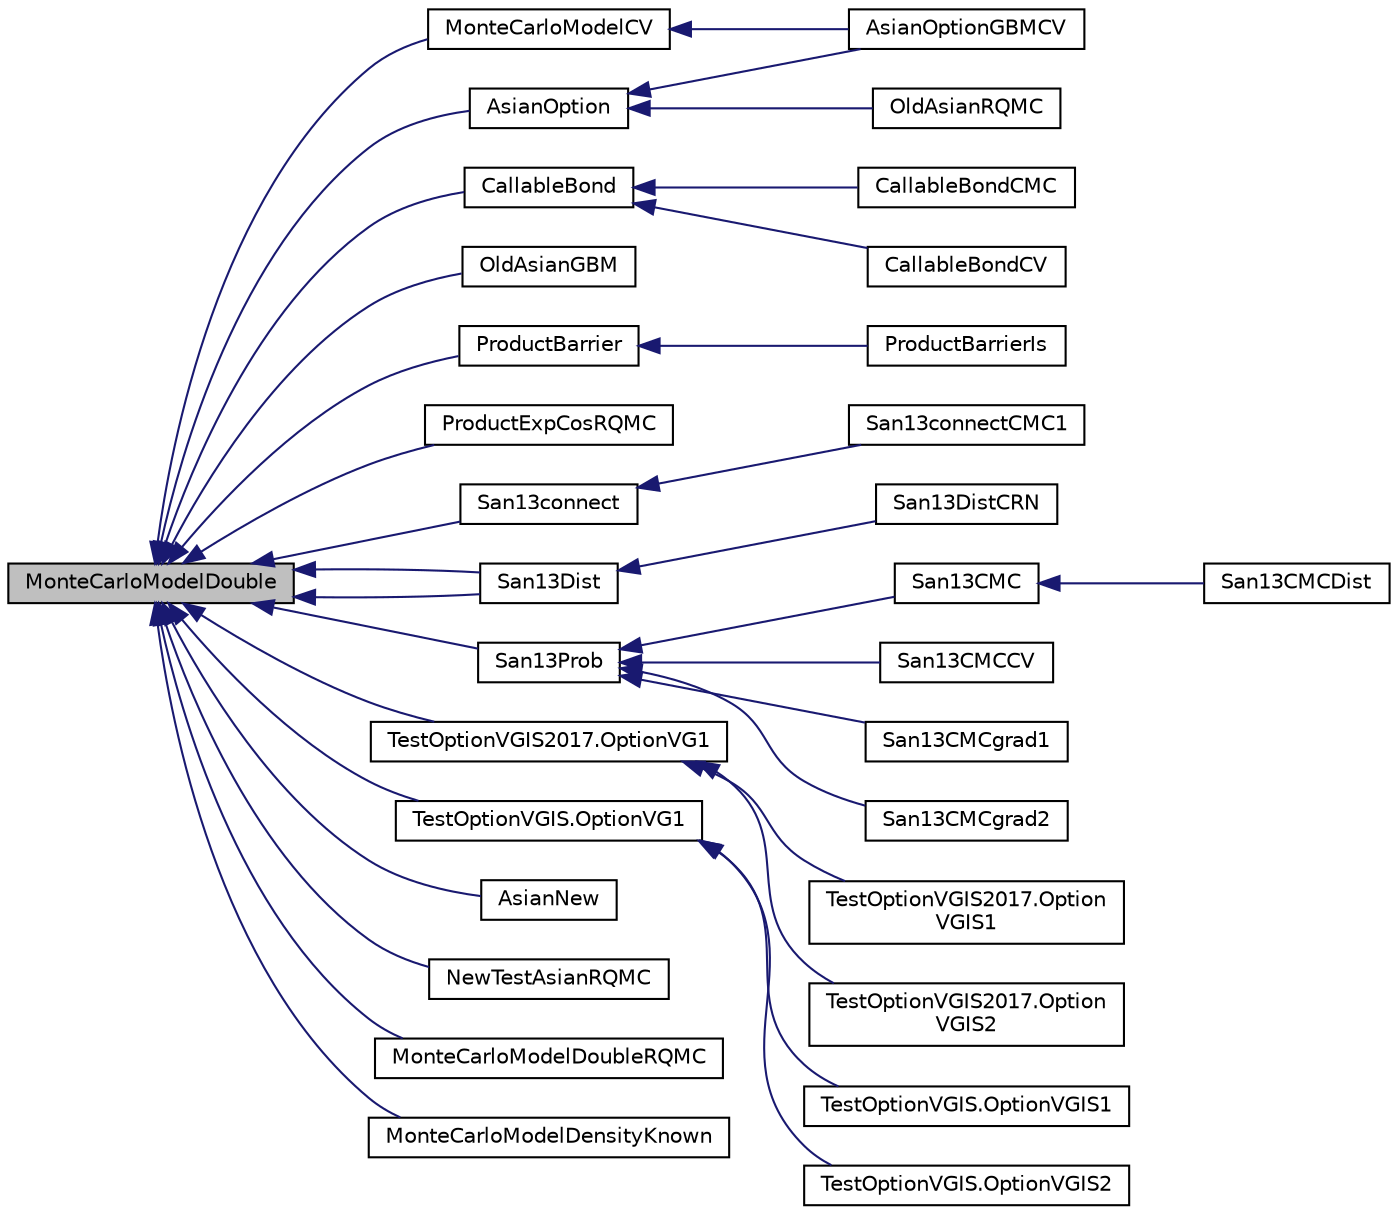 digraph "MonteCarloModelDouble"
{
 // INTERACTIVE_SVG=YES
  bgcolor="transparent";
  edge [fontname="Helvetica",fontsize="10",labelfontname="Helvetica",labelfontsize="10"];
  node [fontname="Helvetica",fontsize="10",shape=record];
  rankdir="LR";
  Node0 [label="MonteCarloModelDouble",height=0.2,width=0.4,color="black", fillcolor="grey75", style="filled", fontcolor="black"];
  Node0 -> Node1 [dir="back",color="midnightblue",fontsize="10",style="solid",fontname="Helvetica"];
  Node1 [label="AsianOption",height=0.2,width=0.4,color="black",URL="$d9/d89/classift6561examples_1_1AsianOption.html",tooltip="This class represents an Asian average price call option with European exercise type. "];
  Node1 -> Node2 [dir="back",color="midnightblue",fontsize="10",style="solid",fontname="Helvetica"];
  Node2 [label="AsianOptionGBMCV",height=0.2,width=0.4,color="black",URL="$d9/d5d/classift6561examples_1_1AsianOptionGBMCV.html",tooltip="This class represents an Asian Option based on a geometric Brownian motion, for which we use the payo..."];
  Node1 -> Node3 [dir="back",color="midnightblue",fontsize="10",style="solid",fontname="Helvetica"];
  Node3 [label="OldAsianRQMC",height=0.2,width=0.4,color="black",URL="$dd/d0b/classift6561examples_1_1OldAsianRQMC.html"];
  Node0 -> Node4 [dir="back",color="midnightblue",fontsize="10",style="solid",fontname="Helvetica"];
  Node4 [label="CallableBond",height=0.2,width=0.4,color="black",URL="$d8/d72/classift6561examples_1_1CallableBond.html",tooltip="Estimates the value of a callable bond. "];
  Node4 -> Node5 [dir="back",color="midnightblue",fontsize="10",style="solid",fontname="Helvetica"];
  Node5 [label="CallableBondCMC",height=0.2,width=0.4,color="black",URL="$d5/dc2/classift6561examples_1_1CallableBondCMC.html",tooltip="Estimates the value of a callable bond where the coupons are paid at the same time as in..."];
  Node4 -> Node6 [dir="back",color="midnightblue",fontsize="10",style="solid",fontname="Helvetica"];
  Node6 [label="CallableBondCV",height=0.2,width=0.4,color="black",URL="$d3/dd3/classift6561examples_1_1CallableBondCV.html",tooltip="Estimates the value of a callable bond using the uncallable bond as a control variate. "];
  Node0 -> Node7 [dir="back",color="midnightblue",fontsize="10",style="solid",fontname="Helvetica"];
  Node7 [label="OldAsianGBM",height=0.2,width=0.4,color="black",URL="$d4/d54/classift6561examples_1_1OldAsianGBM.html"];
  Node0 -> Node8 [dir="back",color="midnightblue",fontsize="10",style="solid",fontname="Helvetica"];
  Node8 [label="ProductBarrier",height=0.2,width=0.4,color="black",URL="$dc/d19/classift6561examples_1_1ProductBarrier.html"];
  Node8 -> Node9 [dir="back",color="midnightblue",fontsize="10",style="solid",fontname="Helvetica"];
  Node9 [label="ProductBarrierIs",height=0.2,width=0.4,color="black",URL="$d5/d38/classift6561examples_1_1ProductBarrierIs.html"];
  Node0 -> Node10 [dir="back",color="midnightblue",fontsize="10",style="solid",fontname="Helvetica"];
  Node10 [label="ProductExpCosRQMC",height=0.2,width=0.4,color="black",URL="$da/db2/classift6561examples_1_1ProductExpCosRQMC.html"];
  Node0 -> Node11 [dir="back",color="midnightblue",fontsize="10",style="solid",fontname="Helvetica"];
  Node11 [label="San13connect",height=0.2,width=0.4,color="black",URL="$d9/d18/classift6561examples_1_1San13connect.html",tooltip="This class simulates a specific stochastic activity network with 9 nodes and 13 links, taken from Elmaghraby (1977) and used again in L&#39;Ecuyer and Lemieux (2000), \"Variance Reduction via Lattice Rules\". "];
  Node11 -> Node12 [dir="back",color="midnightblue",fontsize="10",style="solid",fontname="Helvetica"];
  Node12 [label="San13connectCMC1",height=0.2,width=0.4,color="black",URL="$dd/dc3/classift6561examples_1_1San13connectCMC1.html",tooltip="This class simulates a specific stochastic activity network with 9 nodes and 13 links, taken from Elmaghraby (1977) and used again in L&#39;Ecuyer and Lemieux (2000), \"Variance Reduction via Lattice Rules\". "];
  Node0 -> Node13 [dir="back",color="midnightblue",fontsize="10",style="solid",fontname="Helvetica"];
  Node13 [label="San13Dist",height=0.2,width=0.4,color="black",URL="$d8/ddc/classift6561examples_1_1San13Dist.html",tooltip="This class simulates a specific stochastic activity network with 9 nodes and 13 links, taken from Elmaghraby (1977) and used again in L&#39;Ecuyer and Lemieux (2000), \"Variance Reduction via Lattice Rules\". "];
  Node13 -> Node14 [dir="back",color="midnightblue",fontsize="10",style="solid",fontname="Helvetica"];
  Node14 [label="San13DistCRN",height=0.2,width=0.4,color="black",URL="$d3/d6c/classift6561examples_1_1San13DistCRN.html",tooltip="Here we compute the empirical distribution of the shortest path lengths and we construct a histogram..."];
  Node0 -> Node15 [dir="back",color="midnightblue",fontsize="10",style="solid",fontname="Helvetica"];
  Node15 [label="San13Prob",height=0.2,width=0.4,color="black",URL="$d1/d19/classift6561examples_1_1San13Prob.html",tooltip="This class simulates a specific stochastic activity network with 9 nodes and 13 links, taken from Elmaghraby (1977) and used again in L&#39;Ecuyer and Lemieux (2000), \"Variance Reduction via Lattice Rules\". "];
  Node15 -> Node16 [dir="back",color="midnightblue",fontsize="10",style="solid",fontname="Helvetica"];
  Node16 [label="San13CMC",height=0.2,width=0.4,color="black",URL="$dd/d09/classift6561examples_1_1San13CMC.html"];
  Node16 -> Node17 [dir="back",color="midnightblue",fontsize="10",style="solid",fontname="Helvetica"];
  Node17 [label="San13CMCDist",height=0.2,width=0.4,color="black",URL="$d0/df9/classift6561examples_1_1San13CMCDist.html",tooltip="Here we compute the empirical distribution of the CMC estimator. "];
  Node15 -> Node18 [dir="back",color="midnightblue",fontsize="10",style="solid",fontname="Helvetica"];
  Node18 [label="San13CMCCV",height=0.2,width=0.4,color="black",URL="$d3/dd1/classift6561examples_1_1San13CMCCV.html"];
  Node15 -> Node19 [dir="back",color="midnightblue",fontsize="10",style="solid",fontname="Helvetica"];
  Node19 [label="San13CMCgrad1",height=0.2,width=0.4,color="black",URL="$d8/da4/classift6561examples_1_1San13CMCgrad1.html"];
  Node15 -> Node20 [dir="back",color="midnightblue",fontsize="10",style="solid",fontname="Helvetica"];
  Node20 [label="San13CMCgrad2",height=0.2,width=0.4,color="black",URL="$d2/df2/classift6561examples_1_1San13CMCgrad2.html"];
  Node0 -> Node21 [dir="back",color="midnightblue",fontsize="10",style="solid",fontname="Helvetica"];
  Node21 [label="TestOptionVGIS2017.OptionVG1",height=0.2,width=0.4,color="black",URL="$df/df4/classift6561examples_1_1TestOptionVGIS2017_1_1OptionVG1.html"];
  Node21 -> Node22 [dir="back",color="midnightblue",fontsize="10",style="solid",fontname="Helvetica"];
  Node22 [label="TestOptionVGIS2017.Option\lVGIS1",height=0.2,width=0.4,color="black",URL="$d0/d9e/classift6561examples_1_1TestOptionVGIS2017_1_1OptionVGIS1.html"];
  Node21 -> Node23 [dir="back",color="midnightblue",fontsize="10",style="solid",fontname="Helvetica"];
  Node23 [label="TestOptionVGIS2017.Option\lVGIS2",height=0.2,width=0.4,color="black",URL="$da/d62/classift6561examples_1_1TestOptionVGIS2017_1_1OptionVGIS2.html"];
  Node0 -> Node24 [dir="back",color="midnightblue",fontsize="10",style="solid",fontname="Helvetica"];
  Node24 [label="TestOptionVGIS.OptionVG1",height=0.2,width=0.4,color="black",URL="$d4/d61/classift6561examples_1_1TestOptionVGIS_1_1OptionVG1.html"];
  Node24 -> Node25 [dir="back",color="midnightblue",fontsize="10",style="solid",fontname="Helvetica"];
  Node25 [label="TestOptionVGIS.OptionVGIS1",height=0.2,width=0.4,color="black",URL="$da/d99/classift6561examples_1_1TestOptionVGIS_1_1OptionVGIS1.html"];
  Node24 -> Node26 [dir="back",color="midnightblue",fontsize="10",style="solid",fontname="Helvetica"];
  Node26 [label="TestOptionVGIS.OptionVGIS2",height=0.2,width=0.4,color="black",URL="$d8/d9c/classift6561examples_1_1TestOptionVGIS_1_1OptionVGIS2.html"];
  Node0 -> Node27 [dir="back",color="midnightblue",fontsize="10",style="solid",fontname="Helvetica"];
  Node27 [label="AsianNew",height=0.2,width=0.4,color="black",URL="$d5/d09/classtutorial_1_1AsianNew.html"];
  Node0 -> Node28 [dir="back",color="midnightblue",fontsize="10",style="solid",fontname="Helvetica"];
  Node28 [label="NewTestAsianRQMC",height=0.2,width=0.4,color="black",URL="$de/dd7/classtutorial_1_1NewTestAsianRQMC.html"];
  Node0 -> Node13 [dir="back",color="midnightblue",fontsize="10",style="solid",fontname="Helvetica"];
  Node0 -> Node29 [dir="back",color="midnightblue",fontsize="10",style="solid",fontname="Helvetica"];
  Node29 [label="MonteCarloModelDoubleRQMC",height=0.2,width=0.4,color="black",URL="$d4/d62/interfaceumontreal_1_1ssj_1_1mcqmctools_1_1anova_1_1MonteCarloModelDoubleRQMC.html",tooltip="An interface for a simple simulation model for which Monte Carlo (MC) or RQMC experiments are to be p..."];
  Node0 -> Node30 [dir="back",color="midnightblue",fontsize="10",style="solid",fontname="Helvetica"];
  Node30 [label="MonteCarloModelCV",height=0.2,width=0.4,color="black",URL="$da/dee/interfaceumontreal_1_1ssj_1_1mcqmctools_1_1MonteCarloModelCV.html",tooltip="An extension of MonteCarloModelDouble that also implements a vector of control variates. "];
  Node30 -> Node2 [dir="back",color="midnightblue",fontsize="10",style="solid",fontname="Helvetica"];
  Node0 -> Node31 [dir="back",color="midnightblue",fontsize="10",style="solid",fontname="Helvetica"];
  Node31 [label="MonteCarloModelDensityKnown",height=0.2,width=0.4,color="black",URL="$d9/d1b/interfaceumontreal_1_1ssj_1_1mcqmctools_1_1MonteCarloModelDensityKnown.html",tooltip="An interface for a simulation model for which Monte Carlo (MC) and RQMC experiments are to be perform..."];
}
